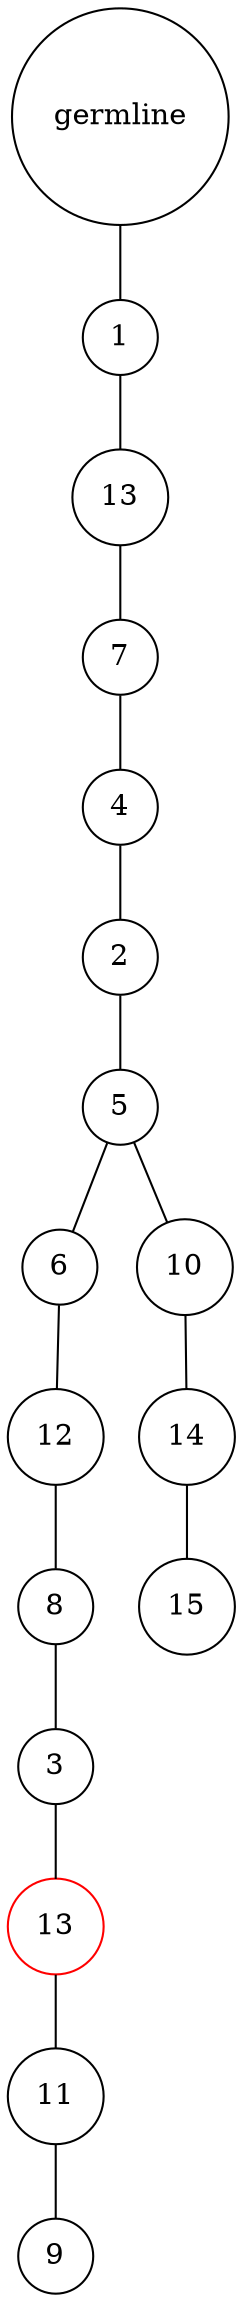 graph {
	rankdir=UD;
	splines=line;
	node [shape=circle]
	"0x7ff788441250" [label="germline"];
	"0x7ff788441280" [label="1"];
	"0x7ff788441250" -- "0x7ff788441280" ;
	"0x7ff7884412b0" [label="13"];
	"0x7ff788441280" -- "0x7ff7884412b0" ;
	"0x7ff7884412e0" [label="7"];
	"0x7ff7884412b0" -- "0x7ff7884412e0" ;
	"0x7ff788441310" [label="4"];
	"0x7ff7884412e0" -- "0x7ff788441310" ;
	"0x7ff788441340" [label="2"];
	"0x7ff788441310" -- "0x7ff788441340" ;
	"0x7ff788441370" [label="5"];
	"0x7ff788441340" -- "0x7ff788441370" ;
	"0x7ff7884413a0" [label="6"];
	"0x7ff788441370" -- "0x7ff7884413a0" ;
	"0x7ff7884413d0" [label="12"];
	"0x7ff7884413a0" -- "0x7ff7884413d0" ;
	"0x7ff788441400" [label="8"];
	"0x7ff7884413d0" -- "0x7ff788441400" ;
	"0x7ff788441430" [label="3"];
	"0x7ff788441400" -- "0x7ff788441430" ;
	"0x7ff788441460" [label="13",color="red"];
	"0x7ff788441430" -- "0x7ff788441460" ;
	"0x7ff788441490" [label="11"];
	"0x7ff788441460" -- "0x7ff788441490" ;
	"0x7ff7884414c0" [label="9"];
	"0x7ff788441490" -- "0x7ff7884414c0" ;
	"0x7ff7884414f0" [label="10"];
	"0x7ff788441370" -- "0x7ff7884414f0" ;
	"0x7ff788441520" [label="14"];
	"0x7ff7884414f0" -- "0x7ff788441520" ;
	"0x7ff788441550" [label="15"];
	"0x7ff788441520" -- "0x7ff788441550" ;
}
